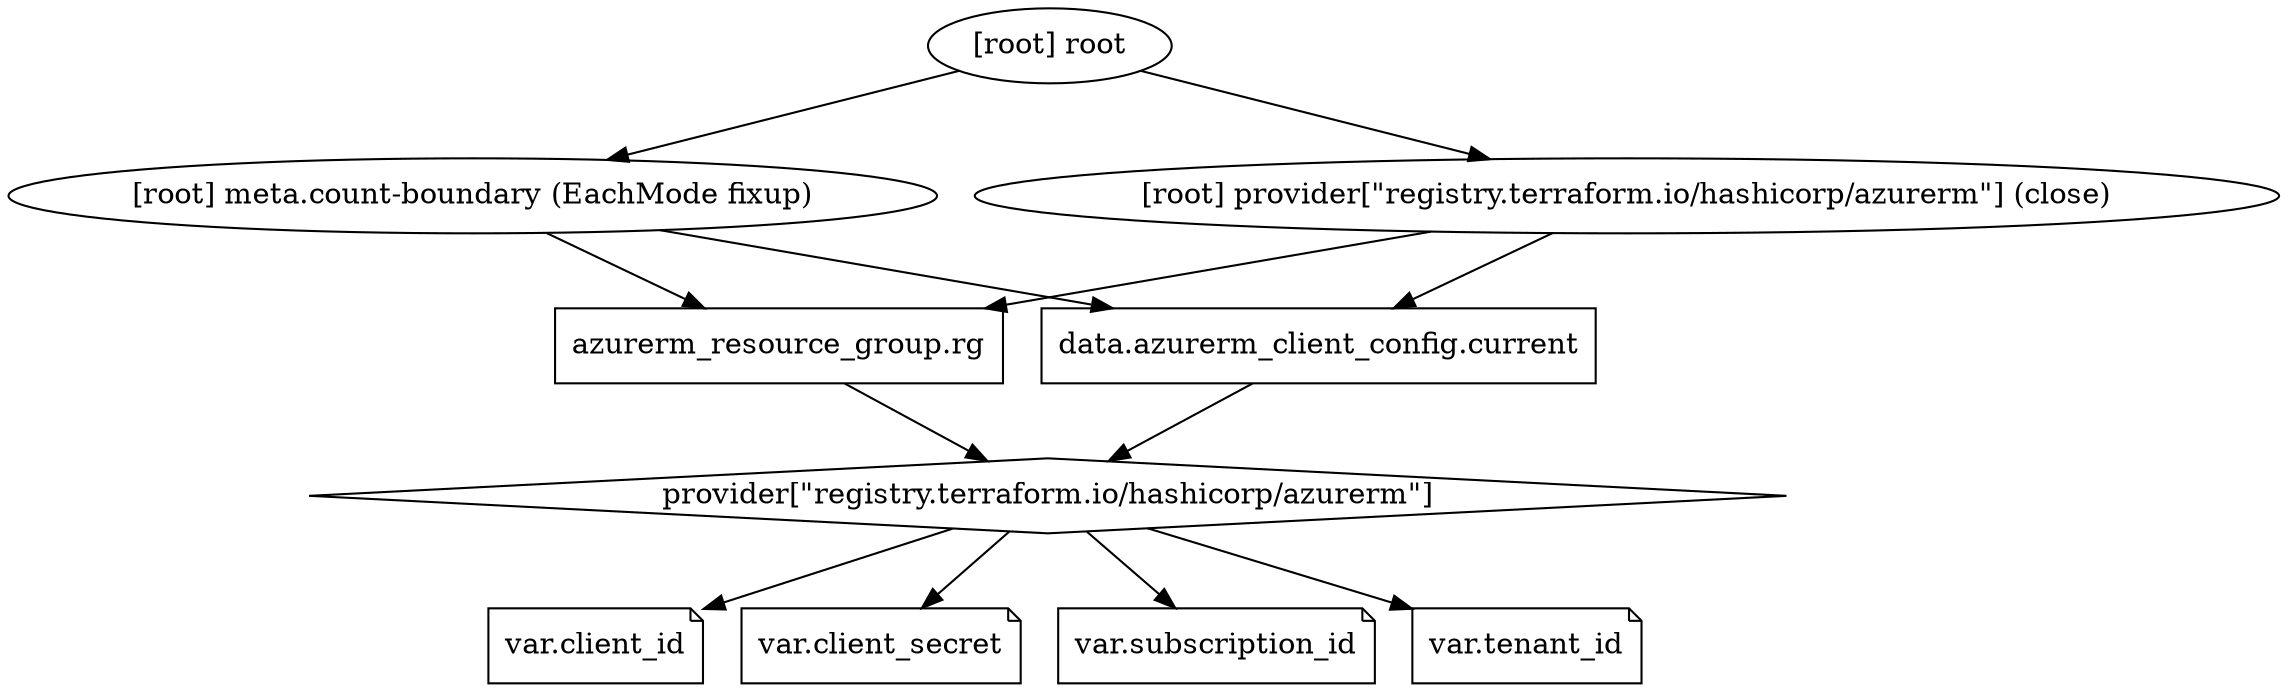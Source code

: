 digraph {
	compound = "true"
	newrank = "true"
	subgraph "root" {
		"[root] azurerm_resource_group.rg (expand)" [label = "azurerm_resource_group.rg", shape = "box"]
		"[root] data.azurerm_client_config.current (expand)" [label = "data.azurerm_client_config.current", shape = "box"]
		"[root] provider[\"registry.terraform.io/hashicorp/azurerm\"]" [label = "provider[\"registry.terraform.io/hashicorp/azurerm\"]", shape = "diamond"]
		"[root] var.client_id" [label = "var.client_id", shape = "note"]
		"[root] var.client_secret" [label = "var.client_secret", shape = "note"]
		"[root] var.subscription_id" [label = "var.subscription_id", shape = "note"]
		"[root] var.tenant_id" [label = "var.tenant_id", shape = "note"]
		"[root] azurerm_resource_group.rg (expand)" -> "[root] provider[\"registry.terraform.io/hashicorp/azurerm\"]"
		"[root] data.azurerm_client_config.current (expand)" -> "[root] provider[\"registry.terraform.io/hashicorp/azurerm\"]"
		"[root] meta.count-boundary (EachMode fixup)" -> "[root] azurerm_resource_group.rg (expand)"
		"[root] meta.count-boundary (EachMode fixup)" -> "[root] data.azurerm_client_config.current (expand)"
		"[root] provider[\"registry.terraform.io/hashicorp/azurerm\"] (close)" -> "[root] azurerm_resource_group.rg (expand)"
		"[root] provider[\"registry.terraform.io/hashicorp/azurerm\"] (close)" -> "[root] data.azurerm_client_config.current (expand)"
		"[root] provider[\"registry.terraform.io/hashicorp/azurerm\"]" -> "[root] var.client_id"
		"[root] provider[\"registry.terraform.io/hashicorp/azurerm\"]" -> "[root] var.client_secret"
		"[root] provider[\"registry.terraform.io/hashicorp/azurerm\"]" -> "[root] var.subscription_id"
		"[root] provider[\"registry.terraform.io/hashicorp/azurerm\"]" -> "[root] var.tenant_id"
		"[root] root" -> "[root] meta.count-boundary (EachMode fixup)"
		"[root] root" -> "[root] provider[\"registry.terraform.io/hashicorp/azurerm\"] (close)"
	}
}

